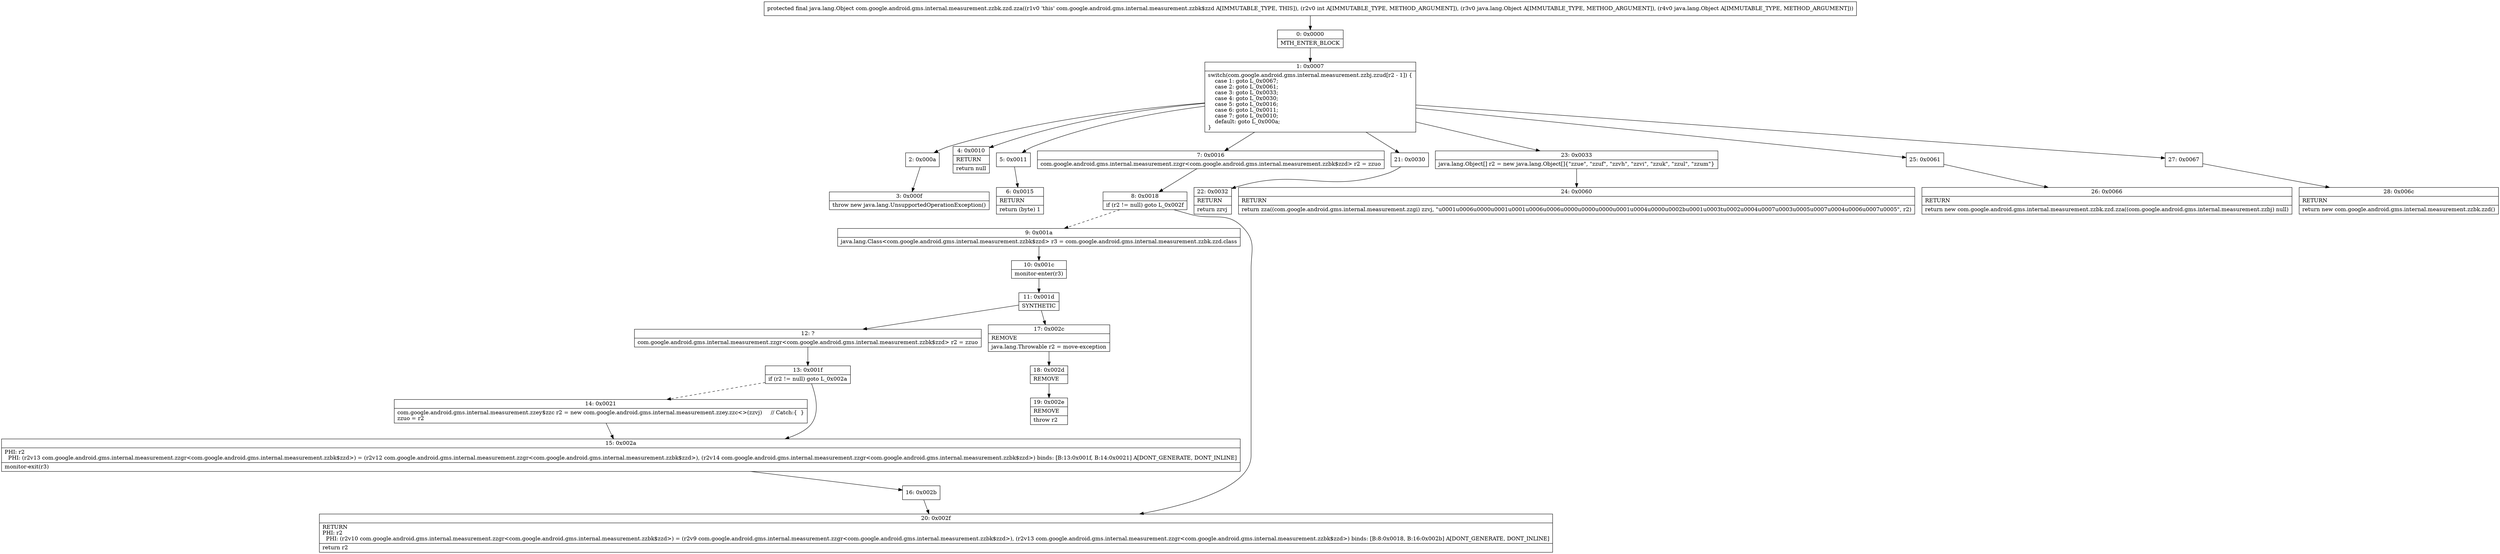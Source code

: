 digraph "CFG forcom.google.android.gms.internal.measurement.zzbk.zzd.zza(ILjava\/lang\/Object;Ljava\/lang\/Object;)Ljava\/lang\/Object;" {
Node_0 [shape=record,label="{0\:\ 0x0000|MTH_ENTER_BLOCK\l}"];
Node_1 [shape=record,label="{1\:\ 0x0007|switch(com.google.android.gms.internal.measurement.zzbj.zzud[r2 \- 1]) \{\l    case 1: goto L_0x0067;\l    case 2: goto L_0x0061;\l    case 3: goto L_0x0033;\l    case 4: goto L_0x0030;\l    case 5: goto L_0x0016;\l    case 6: goto L_0x0011;\l    case 7: goto L_0x0010;\l    default: goto L_0x000a;\l\}\l}"];
Node_2 [shape=record,label="{2\:\ 0x000a}"];
Node_3 [shape=record,label="{3\:\ 0x000f|throw new java.lang.UnsupportedOperationException()\l}"];
Node_4 [shape=record,label="{4\:\ 0x0010|RETURN\l|return null\l}"];
Node_5 [shape=record,label="{5\:\ 0x0011}"];
Node_6 [shape=record,label="{6\:\ 0x0015|RETURN\l|return (byte) 1\l}"];
Node_7 [shape=record,label="{7\:\ 0x0016|com.google.android.gms.internal.measurement.zzgr\<com.google.android.gms.internal.measurement.zzbk$zzd\> r2 = zzuo\l}"];
Node_8 [shape=record,label="{8\:\ 0x0018|if (r2 != null) goto L_0x002f\l}"];
Node_9 [shape=record,label="{9\:\ 0x001a|java.lang.Class\<com.google.android.gms.internal.measurement.zzbk$zzd\> r3 = com.google.android.gms.internal.measurement.zzbk.zzd.class\l}"];
Node_10 [shape=record,label="{10\:\ 0x001c|monitor\-enter(r3)\l}"];
Node_11 [shape=record,label="{11\:\ 0x001d|SYNTHETIC\l}"];
Node_12 [shape=record,label="{12\:\ ?|com.google.android.gms.internal.measurement.zzgr\<com.google.android.gms.internal.measurement.zzbk$zzd\> r2 = zzuo\l}"];
Node_13 [shape=record,label="{13\:\ 0x001f|if (r2 != null) goto L_0x002a\l}"];
Node_14 [shape=record,label="{14\:\ 0x0021|com.google.android.gms.internal.measurement.zzey$zzc r2 = new com.google.android.gms.internal.measurement.zzey.zzc\<\>(zzvj)     \/\/ Catch:\{  \}\lzzuo = r2\l}"];
Node_15 [shape=record,label="{15\:\ 0x002a|PHI: r2 \l  PHI: (r2v13 com.google.android.gms.internal.measurement.zzgr\<com.google.android.gms.internal.measurement.zzbk$zzd\>) = (r2v12 com.google.android.gms.internal.measurement.zzgr\<com.google.android.gms.internal.measurement.zzbk$zzd\>), (r2v14 com.google.android.gms.internal.measurement.zzgr\<com.google.android.gms.internal.measurement.zzbk$zzd\>) binds: [B:13:0x001f, B:14:0x0021] A[DONT_GENERATE, DONT_INLINE]\l|monitor\-exit(r3)\l}"];
Node_16 [shape=record,label="{16\:\ 0x002b}"];
Node_17 [shape=record,label="{17\:\ 0x002c|REMOVE\l|java.lang.Throwable r2 = move\-exception\l}"];
Node_18 [shape=record,label="{18\:\ 0x002d|REMOVE\l}"];
Node_19 [shape=record,label="{19\:\ 0x002e|REMOVE\l|throw r2\l}"];
Node_20 [shape=record,label="{20\:\ 0x002f|RETURN\lPHI: r2 \l  PHI: (r2v10 com.google.android.gms.internal.measurement.zzgr\<com.google.android.gms.internal.measurement.zzbk$zzd\>) = (r2v9 com.google.android.gms.internal.measurement.zzgr\<com.google.android.gms.internal.measurement.zzbk$zzd\>), (r2v13 com.google.android.gms.internal.measurement.zzgr\<com.google.android.gms.internal.measurement.zzbk$zzd\>) binds: [B:8:0x0018, B:16:0x002b] A[DONT_GENERATE, DONT_INLINE]\l|return r2\l}"];
Node_21 [shape=record,label="{21\:\ 0x0030}"];
Node_22 [shape=record,label="{22\:\ 0x0032|RETURN\l|return zzvj\l}"];
Node_23 [shape=record,label="{23\:\ 0x0033|java.lang.Object[] r2 = new java.lang.Object[]\{\"zzue\", \"zzuf\", \"zzvh\", \"zzvi\", \"zzuk\", \"zzul\", \"zzum\"\}\l}"];
Node_24 [shape=record,label="{24\:\ 0x0060|RETURN\l|return zza((com.google.android.gms.internal.measurement.zzgi) zzvj, \"u0001u0006u0000u0001u0001u0006u0006u0000u0000u0000u0001u0004u0000u0002bu0001u0003tu0002u0004u0007u0003u0005u0007u0004u0006u0007u0005\", r2)\l}"];
Node_25 [shape=record,label="{25\:\ 0x0061}"];
Node_26 [shape=record,label="{26\:\ 0x0066|RETURN\l|return new com.google.android.gms.internal.measurement.zzbk.zzd.zza((com.google.android.gms.internal.measurement.zzbj) null)\l}"];
Node_27 [shape=record,label="{27\:\ 0x0067}"];
Node_28 [shape=record,label="{28\:\ 0x006c|RETURN\l|return new com.google.android.gms.internal.measurement.zzbk.zzd()\l}"];
MethodNode[shape=record,label="{protected final java.lang.Object com.google.android.gms.internal.measurement.zzbk.zzd.zza((r1v0 'this' com.google.android.gms.internal.measurement.zzbk$zzd A[IMMUTABLE_TYPE, THIS]), (r2v0 int A[IMMUTABLE_TYPE, METHOD_ARGUMENT]), (r3v0 java.lang.Object A[IMMUTABLE_TYPE, METHOD_ARGUMENT]), (r4v0 java.lang.Object A[IMMUTABLE_TYPE, METHOD_ARGUMENT])) }"];
MethodNode -> Node_0;
Node_0 -> Node_1;
Node_1 -> Node_2;
Node_1 -> Node_4;
Node_1 -> Node_5;
Node_1 -> Node_7;
Node_1 -> Node_21;
Node_1 -> Node_23;
Node_1 -> Node_25;
Node_1 -> Node_27;
Node_2 -> Node_3;
Node_5 -> Node_6;
Node_7 -> Node_8;
Node_8 -> Node_9[style=dashed];
Node_8 -> Node_20;
Node_9 -> Node_10;
Node_10 -> Node_11;
Node_11 -> Node_12;
Node_11 -> Node_17;
Node_12 -> Node_13;
Node_13 -> Node_14[style=dashed];
Node_13 -> Node_15;
Node_14 -> Node_15;
Node_15 -> Node_16;
Node_16 -> Node_20;
Node_17 -> Node_18;
Node_18 -> Node_19;
Node_21 -> Node_22;
Node_23 -> Node_24;
Node_25 -> Node_26;
Node_27 -> Node_28;
}

